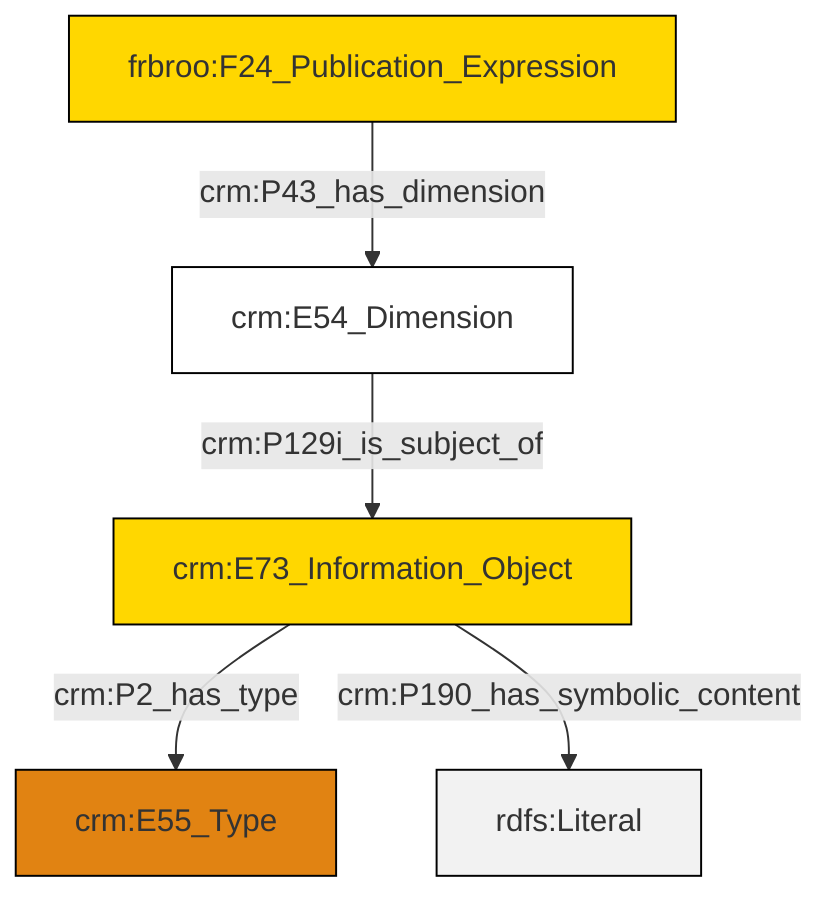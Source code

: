 graph TD
classDef Literal fill:#f2f2f2,stroke:#000000;
classDef CRM_Entity fill:#FFFFFF,stroke:#000000;
classDef Temporal_Entity fill:#00C9E6, stroke:#000000;
classDef Type fill:#E18312, stroke:#000000;
classDef Time-Span fill:#2C9C91, stroke:#000000;
classDef Appellation fill:#FFEB7F, stroke:#000000;
classDef Place fill:#008836, stroke:#000000;
classDef Persistent_Item fill:#B266B2, stroke:#000000;
classDef Conceptual_Object fill:#FFD700, stroke:#000000;
classDef Physical_Thing fill:#D2B48C, stroke:#000000;
classDef Actor fill:#f58aad, stroke:#000000;
classDef PC_Classes fill:#4ce600, stroke:#000000;
classDef Multi fill:#cccccc,stroke:#000000;

2["crm:E54_Dimension"]:::CRM_Entity -->|crm:P129i_is_subject_of| 3["crm:E73_Information_Object"]:::Conceptual_Object
3["crm:E73_Information_Object"]:::Conceptual_Object -->|crm:P2_has_type| 4["crm:E55_Type"]:::Type
3["crm:E73_Information_Object"]:::Conceptual_Object -->|crm:P190_has_symbolic_content| 8[rdfs:Literal]:::Literal
0["frbroo:F24_Publication_Expression"]:::Conceptual_Object -->|crm:P43_has_dimension| 2["crm:E54_Dimension"]:::CRM_Entity